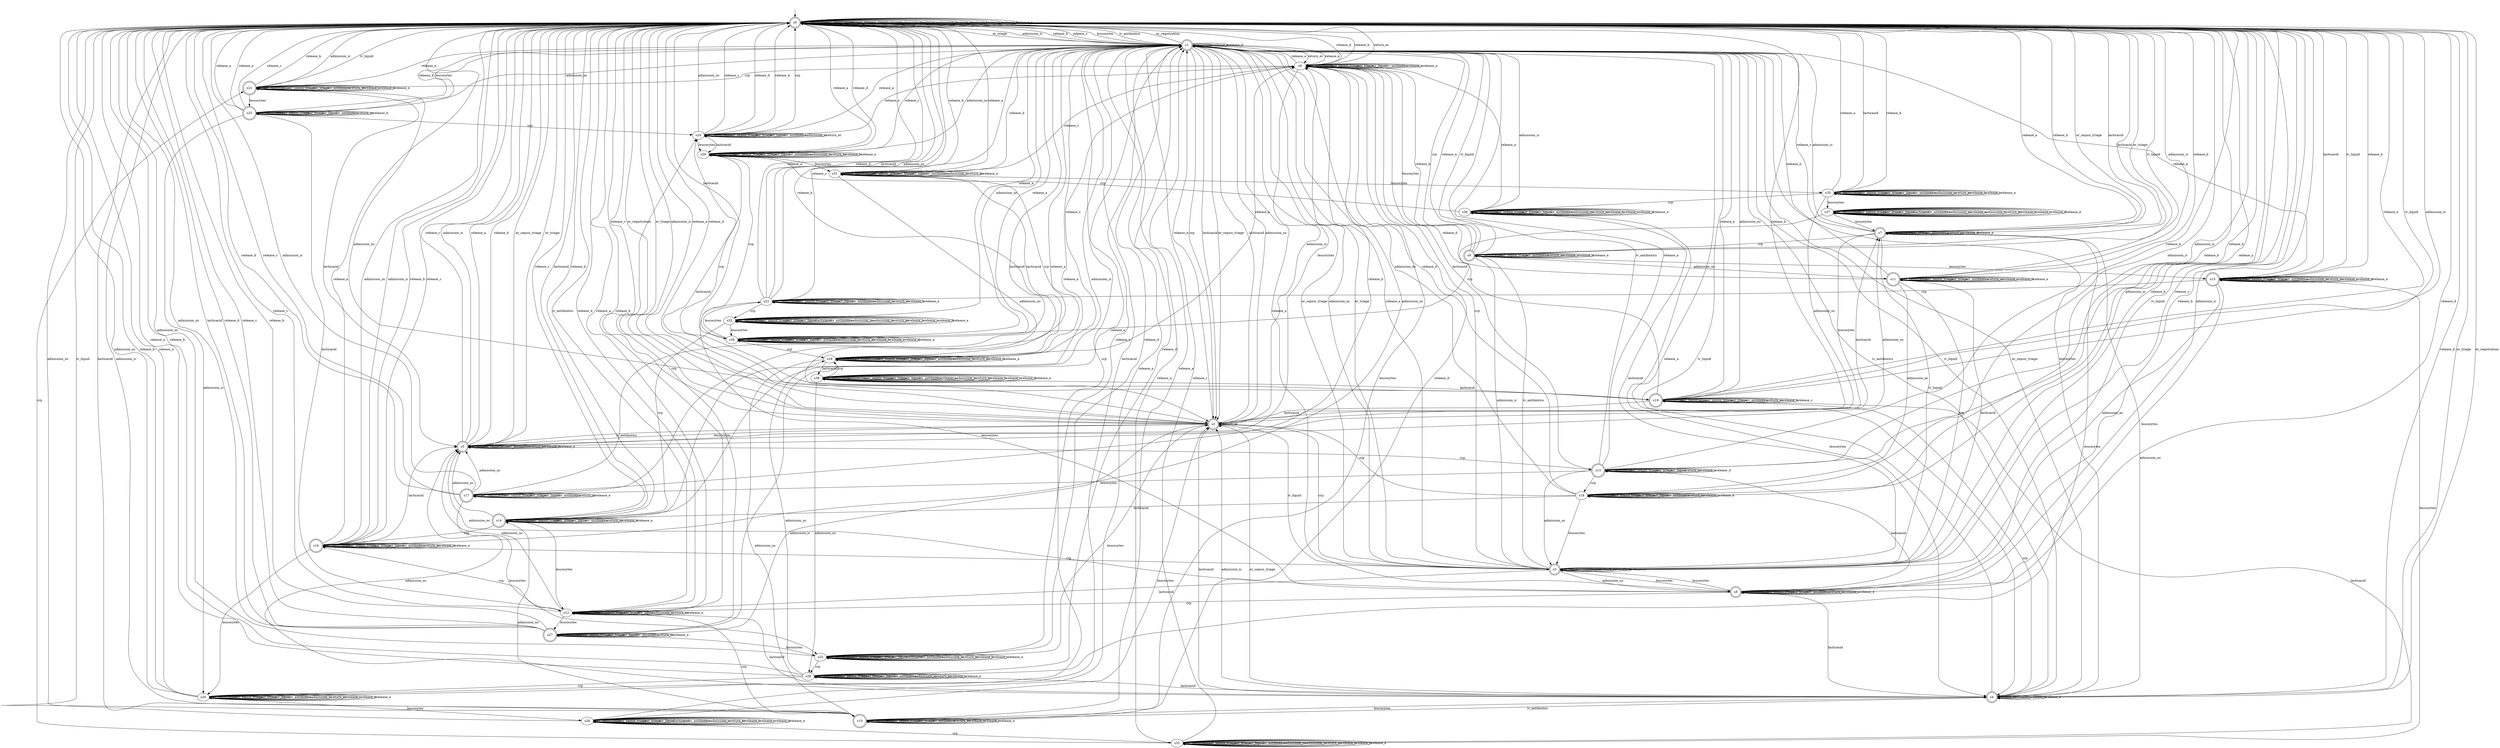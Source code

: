 digraph model_7 {
s0 [label="s0", shape=doublecircle];
s1 [label="s1", shape=doublecircle];
s2 [label="s2", shape=doublecircle];
s3 [label="s3", shape=doublecircle];
s4 [label="s4", shape=doublecircle];
s5 [label="s5", shape=doublecircle];
s6 [label="s6"];
s7 [label="s7", shape=doublecircle];
s8 [label="s8", shape=doublecircle];
s9 [label="s9", shape=doublecircle];
s10 [label="s10", shape=doublecircle];
s11 [label="s11", shape=doublecircle];
s12 [label="s12"];
s13 [label="s13", shape=doublecircle];
s14 [label="s14", shape=doublecircle];
s15 [label="s15", shape=doublecircle];
s16 [label="s16", shape=doublecircle];
s17 [label="s17", shape=doublecircle];
s18 [label="s18"];
s19 [label="s19", shape=doublecircle];
s20 [label="s20"];
s21 [label="s21", shape=doublecircle];
s22 [label="s22"];
s23 [label="s23", shape=doublecircle];
s24 [label="s24"];
s25 [label="s25"];
s26 [label="s26"];
s27 [label="s27", shape=doublecircle];
s28 [label="s28"];
s29 [label="s29"];
s30 [label="s30"];
s31 [label="s31"];
s32 [label="s32"];
s33 [label="s33"];
s34 [label="s34"];
s35 [label="s35"];
s36 [label="s36"];
s37 [label="s37"];
s38 [label="s38"];
s0 -> s0  [label="er_registration"];
s0 -> s1  [label="leucocytes"];
s0 -> s0  [label="er_sepsis_triage"];
s0 -> s0  [label="crp"];
s0 -> s0  [label="er_triage"];
s0 -> s0  [label="iv_liquid"];
s0 -> s0  [label="lacticacid"];
s0 -> s1  [label="iv_antibiotics"];
s0 -> s0  [label="admission_nc"];
s0 -> s0  [label="release_a"];
s0 -> s0  [label="admission_ic"];
s0 -> s0  [label="return_er"];
s0 -> s0  [label="release_b"];
s0 -> s0  [label="release_c"];
s0 -> s0  [label="release_d"];
s0 -> s0  [label="release_e"];
s1 -> s2  [label="crp"];
s1 -> s0  [label="er_registration"];
s1 -> s2  [label="lacticacid"];
s1 -> s0  [label="er_triage"];
s1 -> s1  [label="leucocytes"];
s1 -> s3  [label="admission_nc"];
s1 -> s2  [label="er_sepsis_triage"];
s1 -> s4  [label="iv_liquid"];
s1 -> s4  [label="iv_antibiotics"];
s1 -> s0  [label="admission_ic"];
s1 -> s1  [label="release_a"];
s1 -> s0  [label="release_b"];
s1 -> s6  [label="return_er"];
s1 -> s6  [label="release_e"];
s1 -> s0  [label="release_c"];
s1 -> s1  [label="release_d"];
s2 -> s0  [label="er_registration"];
s2 -> s0  [label="er_triage"];
s2 -> s1  [label="lacticacid"];
s2 -> s4  [label="er_sepsis_triage"];
s2 -> s1  [label="admission_nc"];
s2 -> s5  [label="leucocytes"];
s2 -> s5  [label="iv_antibiotics"];
s2 -> s3  [label="iv_liquid"];
s2 -> s0  [label="admission_ic"];
s2 -> s3  [label="crp"];
s2 -> s0  [label="release_a"];
s2 -> s0  [label="release_d"];
s2 -> s0  [label="release_b"];
s2 -> s0  [label="release_c"];
s2 -> s1  [label="release_e"];
s2 -> s2  [label="return_er"];
s3 -> s1  [label="er_triage"];
s3 -> s1  [label="er_sepsis_triage"];
s3 -> s0  [label="admission_ic"];
s3 -> s9  [label="iv_antibiotics"];
s3 -> s3  [label="iv_liquid"];
s3 -> s8  [label="admission_nc"];
s3 -> s8  [label="leucocytes"];
s3 -> s1  [label="release_a"];
s3 -> s6  [label="crp"];
s3 -> s0  [label="release_b"];
s3 -> s12  [label="lacticacid"];
s3 -> s0  [label="release_c"];
s3 -> s3  [label="er_registration"];
s3 -> s3  [label="return_er"];
s3 -> s3  [label="release_d"];
s3 -> s3  [label="release_e"];
s4 -> s5  [label="admission_nc"];
s4 -> s1  [label="iv_liquid"];
s4 -> s10  [label="iv_antibiotics"];
s4 -> s0  [label="er_triage"];
s4 -> s1  [label="er_sepsis_triage"];
s4 -> s0  [label="er_registration"];
s4 -> s1  [label="leucocytes"];
s4 -> s2  [label="lacticacid"];
s4 -> s2  [label="admission_ic"];
s4 -> s0  [label="release_b"];
s4 -> s19  [label="crp"];
s4 -> s1  [label="release_a"];
s4 -> s4  [label="return_er"];
s4 -> s4  [label="release_c"];
s4 -> s4  [label="release_d"];
s4 -> s4  [label="release_e"];
s5 -> s5  [label="iv_liquid"];
s5 -> s6  [label="leucocytes"];
s5 -> s7  [label="admission_nc"];
s5 -> s0  [label="admission_ic"];
s5 -> s13  [label="crp"];
s5 -> s7  [label="lacticacid"];
s5 -> s0  [label="release_a"];
s5 -> s0  [label="release_b"];
s5 -> s0  [label="er_sepsis_triage"];
s5 -> s0  [label="er_triage"];
s5 -> s0  [label="release_c"];
s5 -> s5  [label="er_registration"];
s5 -> s5  [label="iv_antibiotics"];
s5 -> s5  [label="return_er"];
s5 -> s5  [label="release_d"];
s5 -> s5  [label="release_e"];
s6 -> s0  [label="release_d"];
s6 -> s1  [label="release_a"];
s6 -> s10  [label="leucocytes"];
s6 -> s16  [label="admission_nc"];
s6 -> s21  [label="crp"];
s6 -> s13  [label="lacticacid"];
s6 -> s0  [label="release_b"];
s6 -> s2  [label="admission_ic"];
s6 -> s0  [label="return_er"];
s6 -> s6  [label="er_registration"];
s6 -> s6  [label="er_sepsis_triage"];
s6 -> s6  [label="er_triage"];
s6 -> s6  [label="iv_liquid"];
s6 -> s6  [label="iv_antibiotics"];
s6 -> s6  [label="release_c"];
s6 -> s6  [label="release_e"];
s7 -> s4  [label="admission_nc"];
s7 -> s9  [label="crp"];
s7 -> s0  [label="lacticacid"];
s7 -> s2  [label="leucocytes"];
s7 -> s1  [label="admission_ic"];
s7 -> s0  [label="release_a"];
s7 -> s3  [label="iv_liquid"];
s7 -> s0  [label="release_b"];
s7 -> s0  [label="er_sepsis_triage"];
s7 -> s1  [label="release_c"];
s7 -> s7  [label="er_registration"];
s7 -> s7  [label="er_triage"];
s7 -> s7  [label="iv_antibiotics"];
s7 -> s7  [label="return_er"];
s7 -> s7  [label="release_d"];
s7 -> s7  [label="release_e"];
s8 -> s0  [label="iv_liquid"];
s8 -> s1  [label="release_a"];
s8 -> s4  [label="lacticacid"];
s8 -> s5  [label="admission_nc"];
s8 -> s12  [label="crp"];
s8 -> s3  [label="leucocytes"];
s8 -> s0  [label="release_b"];
s8 -> s0  [label="admission_ic"];
s8 -> s0  [label="release_d"];
s8 -> s8  [label="er_registration"];
s8 -> s8  [label="er_sepsis_triage"];
s8 -> s8  [label="er_triage"];
s8 -> s8  [label="iv_antibiotics"];
s8 -> s8  [label="return_er"];
s8 -> s8  [label="release_c"];
s8 -> s8  [label="release_e"];
s9 -> s1  [label="iv_liquid"];
s9 -> s11  [label="admission_nc"];
s9 -> s3  [label="admission_ic"];
s9 -> s0  [label="lacticacid"];
s9 -> s0  [label="er_triage"];
s9 -> s1  [label="crp"];
s9 -> s1  [label="release_a"];
s9 -> s15  [label="leucocytes"];
s9 -> s6  [label="release_b"];
s9 -> s9  [label="er_registration"];
s9 -> s9  [label="er_sepsis_triage"];
s9 -> s9  [label="iv_antibiotics"];
s9 -> s9  [label="return_er"];
s9 -> s9  [label="release_c"];
s9 -> s9  [label="release_d"];
s9 -> s9  [label="release_e"];
s10 -> s0  [label="iv_liquid"];
s10 -> s14  [label="admission_nc"];
s10 -> s0  [label="lacticacid"];
s10 -> s0  [label="admission_ic"];
s10 -> s4  [label="leucocytes"];
s10 -> s12  [label="crp"];
s10 -> s1  [label="release_a"];
s10 -> s6  [label="release_d"];
s10 -> s10  [label="er_registration"];
s10 -> s10  [label="er_sepsis_triage"];
s10 -> s10  [label="er_triage"];
s10 -> s10  [label="iv_antibiotics"];
s10 -> s10  [label="return_er"];
s10 -> s10  [label="release_b"];
s10 -> s10  [label="release_c"];
s10 -> s10  [label="release_e"];
s11 -> s3  [label="crp"];
s11 -> s6  [label="leucocytes"];
s11 -> s0  [label="iv_liquid"];
s11 -> s1  [label="release_a"];
s11 -> s18  [label="admission_nc"];
s11 -> s0  [label="admission_ic"];
s11 -> s3  [label="lacticacid"];
s11 -> s0  [label="release_b"];
s11 -> s11  [label="er_registration"];
s11 -> s11  [label="er_sepsis_triage"];
s11 -> s11  [label="er_triage"];
s11 -> s11  [label="iv_antibiotics"];
s11 -> s11  [label="return_er"];
s11 -> s11  [label="release_c"];
s11 -> s11  [label="release_d"];
s11 -> s11  [label="release_e"];
s12 -> s16  [label="crp"];
s12 -> s27  [label="leucocytes"];
s12 -> s0  [label="release_a"];
s12 -> s4  [label="lacticacid"];
s12 -> s5  [label="admission_nc"];
s12 -> s0  [label="release_b"];
s12 -> s0  [label="release_c"];
s12 -> s0  [label="iv_antibiotics"];
s12 -> s0  [label="release_d"];
s12 -> s12  [label="er_registration"];
s12 -> s12  [label="er_sepsis_triage"];
s12 -> s12  [label="er_triage"];
s12 -> s12  [label="iv_liquid"];
s12 -> s12  [label="admission_ic"];
s12 -> s12  [label="return_er"];
s12 -> s12  [label="release_e"];
s13 -> s17  [label="leucocytes"];
s13 -> s3  [label="admission_nc"];
s13 -> s0  [label="admission_ic"];
s13 -> s8  [label="lacticacid"];
s13 -> s1  [label="release_a"];
s13 -> s18  [label="crp"];
s13 -> s1  [label="iv_antibiotics"];
s13 -> s0  [label="release_b"];
s13 -> s0  [label="release_e"];
s13 -> s13  [label="er_registration"];
s13 -> s13  [label="er_sepsis_triage"];
s13 -> s13  [label="er_triage"];
s13 -> s13  [label="iv_liquid"];
s13 -> s13  [label="return_er"];
s13 -> s13  [label="release_c"];
s13 -> s13  [label="release_d"];
s14 -> s1  [label="release_a"];
s14 -> s5  [label="admission_nc"];
s14 -> s12  [label="leucocytes"];
s14 -> s0  [label="release_c"];
s14 -> s16  [label="crp"];
s14 -> s0  [label="lacticacid"];
s14 -> s1  [label="admission_ic"];
s14 -> s0  [label="release_b"];
s14 -> s14  [label="er_registration"];
s14 -> s14  [label="er_sepsis_triage"];
s14 -> s14  [label="er_triage"];
s14 -> s14  [label="iv_liquid"];
s14 -> s14  [label="iv_antibiotics"];
s14 -> s14  [label="return_er"];
s14 -> s14  [label="release_d"];
s14 -> s14  [label="release_e"];
s15 -> s1  [label="release_a"];
s15 -> s22  [label="crp"];
s15 -> s3  [label="admission_nc"];
s15 -> s8  [label="leucocytes"];
s15 -> s0  [label="iv_liquid"];
s15 -> s0  [label="release_b"];
s15 -> s0  [label="lacticacid"];
s15 -> s15  [label="er_registration"];
s15 -> s15  [label="er_sepsis_triage"];
s15 -> s15  [label="er_triage"];
s15 -> s15  [label="iv_antibiotics"];
s15 -> s15  [label="admission_ic"];
s15 -> s15  [label="return_er"];
s15 -> s15  [label="release_c"];
s15 -> s15  [label="release_d"];
s15 -> s15  [label="release_e"];
s16 -> s3  [label="crp"];
s16 -> s20  [label="leucocytes"];
s16 -> s0  [label="admission_nc"];
s16 -> s0  [label="admission_ic"];
s16 -> s0  [label="release_a"];
s16 -> s0  [label="release_b"];
s16 -> s5  [label="lacticacid"];
s16 -> s0  [label="release_c"];
s16 -> s16  [label="er_registration"];
s16 -> s16  [label="er_sepsis_triage"];
s16 -> s16  [label="er_triage"];
s16 -> s16  [label="iv_liquid"];
s16 -> s16  [label="iv_antibiotics"];
s16 -> s16  [label="return_er"];
s16 -> s16  [label="release_d"];
s16 -> s16  [label="release_e"];
s17 -> s5  [label="admission_nc"];
s17 -> s25  [label="leucocytes"];
s17 -> s17  [label="crp"];
s17 -> s1  [label="release_a"];
s17 -> s0  [label="admission_ic"];
s17 -> s0  [label="release_d"];
s17 -> s1  [label="lacticacid"];
s17 -> s0  [label="release_c"];
s17 -> s6  [label="release_b"];
s17 -> s17  [label="er_registration"];
s17 -> s17  [label="er_sepsis_triage"];
s17 -> s17  [label="er_triage"];
s17 -> s17  [label="iv_liquid"];
s17 -> s17  [label="iv_antibiotics"];
s17 -> s17  [label="return_er"];
s17 -> s17  [label="release_e"];
s18 -> s2  [label="crp"];
s18 -> s3  [label="leucocytes"];
s18 -> s0  [label="release_b"];
s18 -> s0  [label="release_a"];
s18 -> s0  [label="admission_ic"];
s18 -> s14  [label="lacticacid"];
s18 -> s1  [label="release_d"];
s18 -> s1  [label="admission_nc"];
s18 -> s18  [label="er_registration"];
s18 -> s18  [label="er_sepsis_triage"];
s18 -> s18  [label="er_triage"];
s18 -> s18  [label="iv_liquid"];
s18 -> s18  [label="iv_antibiotics"];
s18 -> s18  [label="return_er"];
s18 -> s18  [label="release_c"];
s18 -> s18  [label="release_e"];
s19 -> s19  [label="leucocytes"];
s19 -> s2  [label="lacticacid"];
s19 -> s1  [label="admission_nc"];
s19 -> s0  [label="release_e"];
s19 -> s24  [label="crp"];
s19 -> s1  [label="release_a"];
s19 -> s0  [label="iv_liquid"];
s19 -> s0  [label="admission_ic"];
s19 -> s6  [label="release_d"];
s19 -> s19  [label="er_registration"];
s19 -> s19  [label="er_sepsis_triage"];
s19 -> s19  [label="er_triage"];
s19 -> s19  [label="iv_antibiotics"];
s19 -> s19  [label="return_er"];
s19 -> s19  [label="release_b"];
s19 -> s19  [label="release_c"];
s20 -> s0  [label="release_a"];
s20 -> s1  [label="crp"];
s20 -> s26  [label="leucocytes"];
s20 -> s0  [label="admission_nc"];
s20 -> s1  [label="lacticacid"];
s20 -> s0  [label="release_b"];
s20 -> s20  [label="er_registration"];
s20 -> s20  [label="er_sepsis_triage"];
s20 -> s20  [label="er_triage"];
s20 -> s20  [label="iv_liquid"];
s20 -> s20  [label="iv_antibiotics"];
s20 -> s20  [label="admission_ic"];
s20 -> s20  [label="return_er"];
s20 -> s20  [label="release_c"];
s20 -> s20  [label="release_d"];
s20 -> s20  [label="release_e"];
s21 -> s23  [label="leucocytes"];
s21 -> s1  [label="release_a"];
s21 -> s21  [label="crp"];
s21 -> s19  [label="admission_nc"];
s21 -> s0  [label="admission_ic"];
s21 -> s0  [label="iv_liquid"];
s21 -> s5  [label="lacticacid"];
s21 -> s0  [label="release_b"];
s21 -> s21  [label="er_registration"];
s21 -> s21  [label="er_sepsis_triage"];
s21 -> s21  [label="er_triage"];
s21 -> s21  [label="iv_antibiotics"];
s21 -> s21  [label="return_er"];
s21 -> s21  [label="release_c"];
s21 -> s21  [label="release_d"];
s21 -> s21  [label="release_e"];
s22 -> s8  [label="leucocytes"];
s22 -> s0  [label="release_d"];
s22 -> s0  [label="release_a"];
s22 -> s0  [label="lacticacid"];
s22 -> s33  [label="crp"];
s22 -> s1  [label="release_c"];
s22 -> s0  [label="admission_nc"];
s22 -> s22  [label="er_registration"];
s22 -> s22  [label="er_sepsis_triage"];
s22 -> s22  [label="er_triage"];
s22 -> s22  [label="iv_liquid"];
s22 -> s22  [label="iv_antibiotics"];
s22 -> s22  [label="admission_ic"];
s22 -> s22  [label="return_er"];
s22 -> s22  [label="release_b"];
s22 -> s22  [label="release_e"];
s23 -> s1  [label="leucocytes"];
s23 -> s24  [label="crp"];
s23 -> s0  [label="release_a"];
s23 -> s0  [label="release_e"];
s23 -> s1  [label="release_d"];
s23 -> s1  [label="admission_nc"];
s23 -> s0  [label="release_c"];
s23 -> s12  [label="lacticacid"];
s23 -> s20  [label="admission_ic"];
s23 -> s23  [label="er_registration"];
s23 -> s23  [label="er_sepsis_triage"];
s23 -> s23  [label="er_triage"];
s23 -> s23  [label="iv_liquid"];
s23 -> s23  [label="iv_antibiotics"];
s23 -> s23  [label="return_er"];
s23 -> s23  [label="release_b"];
s24 -> s0  [label="crp"];
s24 -> s1  [label="release_a"];
s24 -> s29  [label="leucocytes"];
s24 -> s0  [label="admission_nc"];
s24 -> s0  [label="release_c"];
s24 -> s0  [label="release_d"];
s24 -> s0  [label="release_b"];
s24 -> s29  [label="lacticacid"];
s24 -> s6  [label="release_e"];
s24 -> s24  [label="er_registration"];
s24 -> s24  [label="er_sepsis_triage"];
s24 -> s24  [label="er_triage"];
s24 -> s24  [label="iv_liquid"];
s24 -> s24  [label="iv_antibiotics"];
s24 -> s24  [label="admission_ic"];
s24 -> s24  [label="return_er"];
s25 -> s28  [label="crp"];
s25 -> s1  [label="release_a"];
s25 -> s2  [label="leucocytes"];
s25 -> s0  [label="admission_nc"];
s25 -> s1  [label="release_d"];
s25 -> s25  [label="er_registration"];
s25 -> s25  [label="er_sepsis_triage"];
s25 -> s25  [label="er_triage"];
s25 -> s25  [label="iv_liquid"];
s25 -> s25  [label="lacticacid"];
s25 -> s25  [label="iv_antibiotics"];
s25 -> s25  [label="admission_ic"];
s25 -> s25  [label="return_er"];
s25 -> s25  [label="release_b"];
s25 -> s25  [label="release_c"];
s25 -> s25  [label="release_e"];
s26 -> s2  [label="leucocytes"];
s26 -> s32  [label="crp"];
s26 -> s1  [label="release_a"];
s26 -> s0  [label="admission_nc"];
s26 -> s26  [label="er_registration"];
s26 -> s26  [label="er_sepsis_triage"];
s26 -> s26  [label="er_triage"];
s26 -> s26  [label="iv_liquid"];
s26 -> s26  [label="lacticacid"];
s26 -> s26  [label="iv_antibiotics"];
s26 -> s26  [label="admission_ic"];
s26 -> s26  [label="return_er"];
s26 -> s26  [label="release_b"];
s26 -> s26  [label="release_c"];
s26 -> s26  [label="release_d"];
s26 -> s26  [label="release_e"];
s27 -> s24  [label="crp"];
s27 -> s0  [label="admission_nc"];
s27 -> s25  [label="leucocytes"];
s27 -> s1  [label="release_a"];
s27 -> s0  [label="lacticacid"];
s27 -> s0  [label="release_d"];
s27 -> s0  [label="release_c"];
s27 -> s2  [label="admission_ic"];
s27 -> s0  [label="release_b"];
s27 -> s27  [label="er_registration"];
s27 -> s27  [label="er_sepsis_triage"];
s27 -> s27  [label="er_triage"];
s27 -> s27  [label="iv_liquid"];
s27 -> s27  [label="iv_antibiotics"];
s27 -> s27  [label="return_er"];
s27 -> s27  [label="release_e"];
s28 -> s0  [label="release_a"];
s28 -> s7  [label="leucocytes"];
s28 -> s20  [label="crp"];
s28 -> s0  [label="release_b"];
s28 -> s4  [label="lacticacid"];
s28 -> s1  [label="release_d"];
s28 -> s34  [label="admission_nc"];
s28 -> s28  [label="er_registration"];
s28 -> s28  [label="er_sepsis_triage"];
s28 -> s28  [label="er_triage"];
s28 -> s28  [label="iv_liquid"];
s28 -> s28  [label="iv_antibiotics"];
s28 -> s28  [label="admission_ic"];
s28 -> s28  [label="return_er"];
s28 -> s28  [label="release_c"];
s28 -> s28  [label="release_e"];
s29 -> s0  [label="release_a"];
s29 -> s30  [label="crp"];
s29 -> s1  [label="release_c"];
s29 -> s31  [label="leucocytes"];
s29 -> s2  [label="lacticacid"];
s29 -> s1  [label="admission_nc"];
s29 -> s0  [label="release_d"];
s29 -> s29  [label="er_registration"];
s29 -> s29  [label="er_sepsis_triage"];
s29 -> s29  [label="er_triage"];
s29 -> s29  [label="iv_liquid"];
s29 -> s29  [label="iv_antibiotics"];
s29 -> s29  [label="admission_ic"];
s29 -> s29  [label="return_er"];
s29 -> s29  [label="release_b"];
s29 -> s29  [label="release_e"];
s30 -> s1  [label="release_a"];
s30 -> s22  [label="leucocytes"];
s30 -> s34  [label="crp"];
s30 -> s0  [label="lacticacid"];
s30 -> s1  [label="admission_nc"];
s30 -> s30  [label="er_registration"];
s30 -> s30  [label="er_sepsis_triage"];
s30 -> s30  [label="er_triage"];
s30 -> s30  [label="iv_liquid"];
s30 -> s30  [label="iv_antibiotics"];
s30 -> s30  [label="admission_ic"];
s30 -> s30  [label="return_er"];
s30 -> s30  [label="release_b"];
s30 -> s30  [label="release_c"];
s30 -> s30  [label="release_d"];
s30 -> s30  [label="release_e"];
s31 -> s0  [label="release_a"];
s31 -> s31  [label="crp"];
s31 -> s35  [label="leucocytes"];
s31 -> s1  [label="release_d"];
s31 -> s0  [label="release_b"];
s31 -> s6  [label="release_c"];
s31 -> s2  [label="admission_nc"];
s31 -> s34  [label="lacticacid"];
s31 -> s31  [label="er_registration"];
s31 -> s31  [label="er_sepsis_triage"];
s31 -> s31  [label="er_triage"];
s31 -> s31  [label="iv_liquid"];
s31 -> s31  [label="iv_antibiotics"];
s31 -> s31  [label="admission_ic"];
s31 -> s31  [label="return_er"];
s31 -> s31  [label="release_e"];
s32 -> s15  [label="leucocytes"];
s32 -> s1  [label="release_a"];
s32 -> s1  [label="release_c"];
s32 -> s21  [label="crp"];
s32 -> s19  [label="lacticacid"];
s32 -> s32  [label="er_registration"];
s32 -> s32  [label="er_sepsis_triage"];
s32 -> s32  [label="er_triage"];
s32 -> s32  [label="iv_liquid"];
s32 -> s32  [label="iv_antibiotics"];
s32 -> s32  [label="admission_nc"];
s32 -> s32  [label="admission_ic"];
s32 -> s32  [label="return_er"];
s32 -> s32  [label="release_b"];
s32 -> s32  [label="release_d"];
s32 -> s32  [label="release_e"];
s33 -> s30  [label="leucocytes"];
s33 -> s1  [label="release_a"];
s33 -> s14  [label="crp"];
s33 -> s33  [label="er_registration"];
s33 -> s33  [label="er_sepsis_triage"];
s33 -> s33  [label="er_triage"];
s33 -> s33  [label="iv_liquid"];
s33 -> s33  [label="lacticacid"];
s33 -> s33  [label="iv_antibiotics"];
s33 -> s33  [label="admission_nc"];
s33 -> s33  [label="admission_ic"];
s33 -> s33  [label="return_er"];
s33 -> s33  [label="release_b"];
s33 -> s33  [label="release_c"];
s33 -> s33  [label="release_d"];
s33 -> s33  [label="release_e"];
s34 -> s34  [label="leucocytes"];
s34 -> s6  [label="release_a"];
s34 -> s31  [label="crp"];
s34 -> s0  [label="release_b"];
s34 -> s38  [label="lacticacid"];
s34 -> s10  [label="admission_nc"];
s34 -> s6  [label="release_c"];
s34 -> s34  [label="er_registration"];
s34 -> s34  [label="er_sepsis_triage"];
s34 -> s34  [label="er_triage"];
s34 -> s34  [label="iv_liquid"];
s34 -> s34  [label="iv_antibiotics"];
s34 -> s34  [label="admission_ic"];
s34 -> s34  [label="return_er"];
s34 -> s34  [label="release_d"];
s34 -> s34  [label="release_e"];
s35 -> s37  [label="leucocytes"];
s35 -> s0  [label="release_d"];
s35 -> s36  [label="crp"];
s35 -> s0  [label="release_a"];
s35 -> s2  [label="admission_nc"];
s35 -> s0  [label="lacticacid"];
s35 -> s35  [label="er_registration"];
s35 -> s35  [label="er_sepsis_triage"];
s35 -> s35  [label="er_triage"];
s35 -> s35  [label="iv_liquid"];
s35 -> s35  [label="iv_antibiotics"];
s35 -> s35  [label="admission_ic"];
s35 -> s35  [label="return_er"];
s35 -> s35  [label="release_b"];
s35 -> s35  [label="release_c"];
s35 -> s35  [label="release_e"];
s36 -> s4  [label="leucocytes"];
s36 -> s6  [label="release_a"];
s36 -> s29  [label="crp"];
s36 -> s1  [label="admission_ic"];
s36 -> s3  [label="lacticacid"];
s36 -> s36  [label="er_registration"];
s36 -> s36  [label="er_sepsis_triage"];
s36 -> s36  [label="er_triage"];
s36 -> s36  [label="iv_liquid"];
s36 -> s36  [label="iv_antibiotics"];
s36 -> s36  [label="admission_nc"];
s36 -> s36  [label="return_er"];
s36 -> s36  [label="release_b"];
s36 -> s36  [label="release_c"];
s36 -> s36  [label="release_d"];
s36 -> s36  [label="release_e"];
s37 -> s30  [label="crp"];
s37 -> s7  [label="leucocytes"];
s37 -> s37  [label="er_registration"];
s37 -> s37  [label="er_sepsis_triage"];
s37 -> s37  [label="er_triage"];
s37 -> s37  [label="iv_liquid"];
s37 -> s37  [label="lacticacid"];
s37 -> s37  [label="iv_antibiotics"];
s37 -> s37  [label="admission_nc"];
s37 -> s37  [label="release_a"];
s37 -> s37  [label="admission_ic"];
s37 -> s37  [label="return_er"];
s37 -> s37  [label="release_b"];
s37 -> s37  [label="release_c"];
s37 -> s37  [label="release_d"];
s37 -> s37  [label="release_e"];
s38 -> s34  [label="crp"];
s38 -> s19  [label="lacticacid"];
s38 -> s28  [label="admission_nc"];
s38 -> s38  [label="er_registration"];
s38 -> s38  [label="leucocytes"];
s38 -> s38  [label="er_sepsis_triage"];
s38 -> s38  [label="er_triage"];
s38 -> s38  [label="iv_liquid"];
s38 -> s38  [label="iv_antibiotics"];
s38 -> s38  [label="release_a"];
s38 -> s38  [label="admission_ic"];
s38 -> s38  [label="return_er"];
s38 -> s38  [label="release_b"];
s38 -> s38  [label="release_c"];
s38 -> s38  [label="release_d"];
s38 -> s38  [label="release_e"];
__start0 [label="", shape=none];
__start0 -> s0  [label=""];
}
